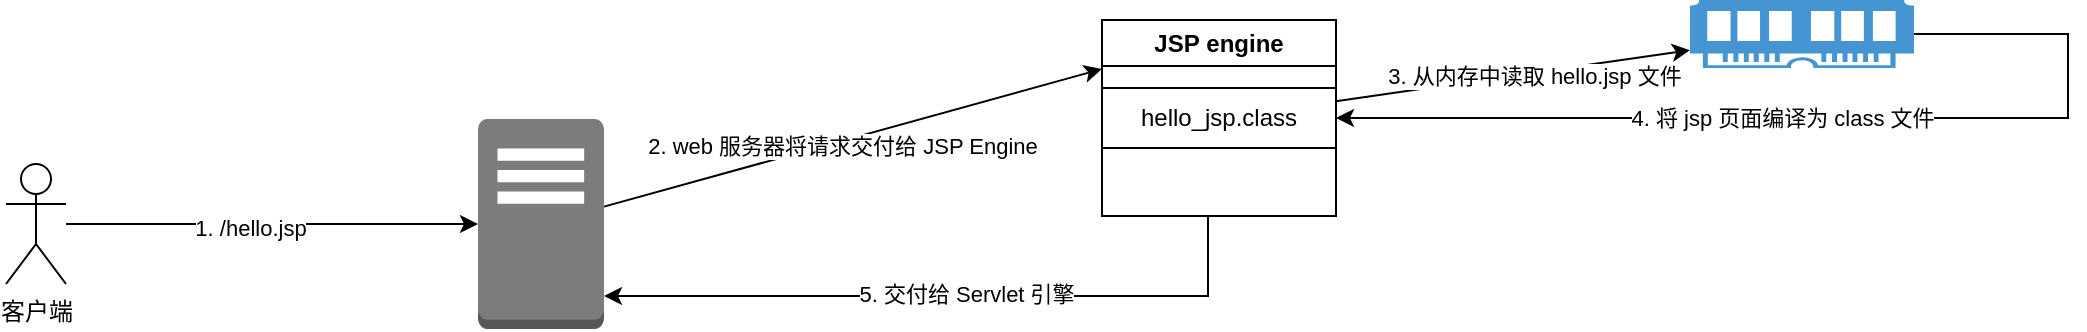 <mxfile version="22.0.0" type="github">
  <diagram name="第 1 页" id="k7NZtq-8j6TSqVx4ws3o">
    <mxGraphModel dx="1450" dy="581" grid="0" gridSize="10" guides="1" tooltips="1" connect="1" arrows="1" fold="1" page="0" pageScale="1" pageWidth="827" pageHeight="1169" math="0" shadow="0">
      <root>
        <mxCell id="0" />
        <mxCell id="1" parent="0" />
        <mxCell id="iKhuEoK9hFqBIW65tR1s-3" style="edgeStyle=orthogonalEdgeStyle;rounded=0;orthogonalLoop=1;jettySize=auto;html=1;" edge="1" parent="1" source="iKhuEoK9hFqBIW65tR1s-1" target="iKhuEoK9hFqBIW65tR1s-2">
          <mxGeometry relative="1" as="geometry" />
        </mxCell>
        <mxCell id="iKhuEoK9hFqBIW65tR1s-4" value="1. /hello.jsp" style="edgeLabel;html=1;align=center;verticalAlign=middle;resizable=0;points=[];" vertex="1" connectable="0" parent="iKhuEoK9hFqBIW65tR1s-3">
          <mxGeometry x="-0.109" y="-2" relative="1" as="geometry">
            <mxPoint as="offset" />
          </mxGeometry>
        </mxCell>
        <mxCell id="iKhuEoK9hFqBIW65tR1s-1" value="客户端" style="shape=umlActor;verticalLabelPosition=bottom;verticalAlign=top;html=1;outlineConnect=0;" vertex="1" parent="1">
          <mxGeometry x="-20" y="154" width="30" height="60" as="geometry" />
        </mxCell>
        <mxCell id="iKhuEoK9hFqBIW65tR1s-6" style="rounded=0;orthogonalLoop=1;jettySize=auto;html=1;entryX=0;entryY=0.25;entryDx=0;entryDy=0;" edge="1" parent="1" source="iKhuEoK9hFqBIW65tR1s-2" target="iKhuEoK9hFqBIW65tR1s-5">
          <mxGeometry relative="1" as="geometry" />
        </mxCell>
        <mxCell id="iKhuEoK9hFqBIW65tR1s-7" value="2. web 服务器将请求交付给 JSP Engine" style="edgeLabel;html=1;align=center;verticalAlign=middle;resizable=0;points=[];" vertex="1" connectable="0" parent="iKhuEoK9hFqBIW65tR1s-6">
          <mxGeometry x="-0.047" y="-2" relative="1" as="geometry">
            <mxPoint as="offset" />
          </mxGeometry>
        </mxCell>
        <mxCell id="iKhuEoK9hFqBIW65tR1s-2" value="" style="outlineConnect=0;dashed=0;verticalLabelPosition=bottom;verticalAlign=top;align=center;html=1;shape=mxgraph.aws3.traditional_server;fillColor=#7D7C7C;gradientColor=none;" vertex="1" parent="1">
          <mxGeometry x="216" y="131.5" width="63" height="105" as="geometry" />
        </mxCell>
        <mxCell id="iKhuEoK9hFqBIW65tR1s-9" style="rounded=0;orthogonalLoop=1;jettySize=auto;html=1;" edge="1" parent="1" source="iKhuEoK9hFqBIW65tR1s-5" target="iKhuEoK9hFqBIW65tR1s-8">
          <mxGeometry relative="1" as="geometry" />
        </mxCell>
        <mxCell id="iKhuEoK9hFqBIW65tR1s-10" value="3. 从内存中读取 hello.jsp 文件" style="edgeLabel;html=1;align=center;verticalAlign=middle;resizable=0;points=[];" vertex="1" connectable="0" parent="iKhuEoK9hFqBIW65tR1s-9">
          <mxGeometry x="0.115" y="-1" relative="1" as="geometry">
            <mxPoint as="offset" />
          </mxGeometry>
        </mxCell>
        <mxCell id="iKhuEoK9hFqBIW65tR1s-21" style="edgeStyle=orthogonalEdgeStyle;rounded=0;orthogonalLoop=1;jettySize=auto;html=1;" edge="1" parent="1" source="iKhuEoK9hFqBIW65tR1s-5" target="iKhuEoK9hFqBIW65tR1s-2">
          <mxGeometry relative="1" as="geometry">
            <Array as="points">
              <mxPoint x="581" y="220" />
            </Array>
          </mxGeometry>
        </mxCell>
        <mxCell id="iKhuEoK9hFqBIW65tR1s-22" value="5. 交付给 Servlet 引擎" style="edgeLabel;html=1;align=center;verticalAlign=middle;resizable=0;points=[];" vertex="1" connectable="0" parent="iKhuEoK9hFqBIW65tR1s-21">
          <mxGeometry x="-0.056" y="-1" relative="1" as="geometry">
            <mxPoint as="offset" />
          </mxGeometry>
        </mxCell>
        <mxCell id="iKhuEoK9hFqBIW65tR1s-5" value="JSP&amp;nbsp;engine" style="swimlane;whiteSpace=wrap;html=1;" vertex="1" parent="1">
          <mxGeometry x="528" y="82" width="117" height="98" as="geometry" />
        </mxCell>
        <mxCell id="iKhuEoK9hFqBIW65tR1s-16" value="hello_jsp.class" style="rounded=0;whiteSpace=wrap;html=1;" vertex="1" parent="iKhuEoK9hFqBIW65tR1s-5">
          <mxGeometry y="34" width="117" height="30" as="geometry" />
        </mxCell>
        <mxCell id="iKhuEoK9hFqBIW65tR1s-18" style="edgeStyle=elbowEdgeStyle;rounded=0;orthogonalLoop=1;jettySize=auto;html=1;entryX=1;entryY=0.5;entryDx=0;entryDy=0;elbow=vertical;" edge="1" parent="1" source="iKhuEoK9hFqBIW65tR1s-8" target="iKhuEoK9hFqBIW65tR1s-5">
          <mxGeometry relative="1" as="geometry">
            <Array as="points">
              <mxPoint x="1011" y="175" />
            </Array>
          </mxGeometry>
        </mxCell>
        <mxCell id="iKhuEoK9hFqBIW65tR1s-19" value="4. 将 jsp 页面编译为 class 文件" style="edgeLabel;html=1;align=center;verticalAlign=middle;resizable=0;points=[];" vertex="1" connectable="0" parent="iKhuEoK9hFqBIW65tR1s-18">
          <mxGeometry x="0.082" relative="1" as="geometry">
            <mxPoint as="offset" />
          </mxGeometry>
        </mxCell>
        <mxCell id="iKhuEoK9hFqBIW65tR1s-8" value="" style="pointerEvents=1;shadow=0;dashed=0;html=1;strokeColor=none;fillColor=#4495D1;labelPosition=center;verticalLabelPosition=bottom;verticalAlign=top;align=center;outlineConnect=0;shape=mxgraph.veeam.ram;" vertex="1" parent="1">
          <mxGeometry x="822" y="72" width="112" height="34" as="geometry" />
        </mxCell>
      </root>
    </mxGraphModel>
  </diagram>
</mxfile>
